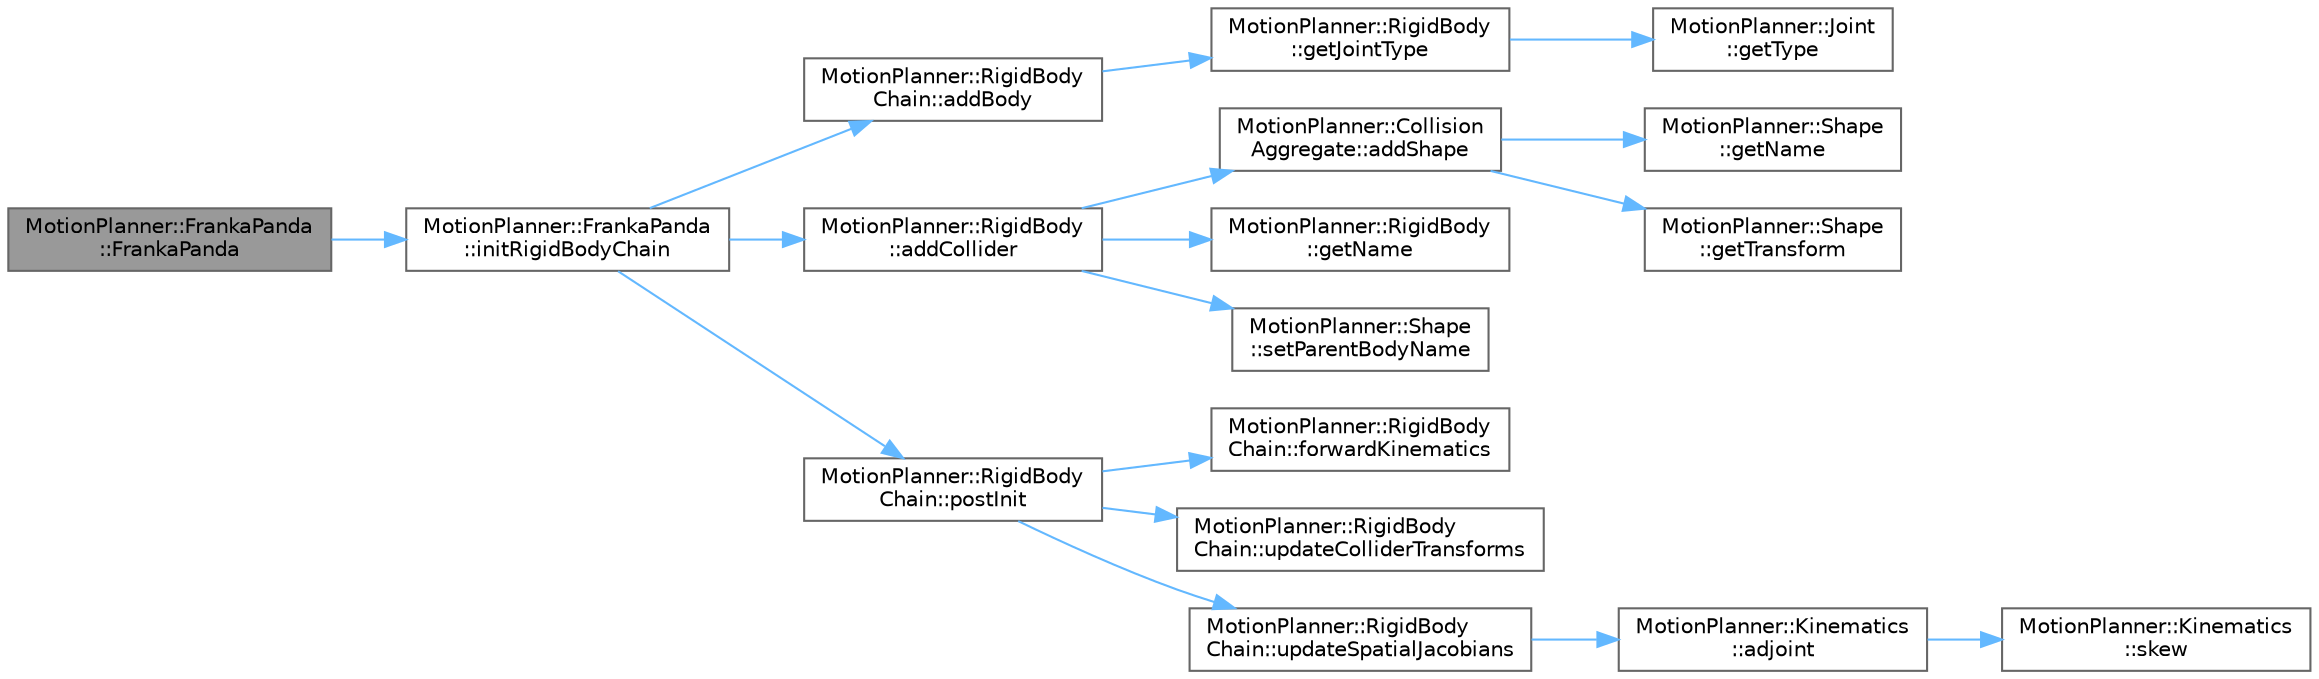 digraph "MotionPlanner::FrankaPanda::FrankaPanda"
{
 // LATEX_PDF_SIZE
  bgcolor="transparent";
  edge [fontname=Helvetica,fontsize=10,labelfontname=Helvetica,labelfontsize=10];
  node [fontname=Helvetica,fontsize=10,shape=box,height=0.2,width=0.4];
  rankdir="LR";
  Node1 [label="MotionPlanner::FrankaPanda\l::FrankaPanda",height=0.2,width=0.4,color="gray40", fillcolor="grey60", style="filled", fontcolor="black",tooltip=" "];
  Node1 -> Node2 [color="steelblue1",style="solid"];
  Node2 [label="MotionPlanner::FrankaPanda\l::initRigidBodyChain",height=0.2,width=0.4,color="grey40", fillcolor="white", style="filled",URL="$class_motion_planner_1_1_franka_panda.html#ad484e778a7dc5083378654a7c3762f79",tooltip=" "];
  Node2 -> Node3 [color="steelblue1",style="solid"];
  Node3 [label="MotionPlanner::RigidBody\lChain::addBody",height=0.2,width=0.4,color="grey40", fillcolor="white", style="filled",URL="$class_motion_planner_1_1_rigid_body_chain.html#a66da511f9af98e17d55abc8d07ba0f4f",tooltip=" "];
  Node3 -> Node4 [color="steelblue1",style="solid"];
  Node4 [label="MotionPlanner::RigidBody\l::getJointType",height=0.2,width=0.4,color="grey40", fillcolor="white", style="filled",URL="$class_motion_planner_1_1_rigid_body.html#aff99f1e37cf0814f875ace5bd3930a83",tooltip=" "];
  Node4 -> Node5 [color="steelblue1",style="solid"];
  Node5 [label="MotionPlanner::Joint\l::getType",height=0.2,width=0.4,color="grey40", fillcolor="white", style="filled",URL="$class_motion_planner_1_1_joint.html#a670c87b83417f2449f9418e0a888a3b3",tooltip=" "];
  Node2 -> Node6 [color="steelblue1",style="solid"];
  Node6 [label="MotionPlanner::RigidBody\l::addCollider",height=0.2,width=0.4,color="grey40", fillcolor="white", style="filled",URL="$class_motion_planner_1_1_rigid_body.html#a7e302dc02c8b9984c651300ab08da726",tooltip=" "];
  Node6 -> Node7 [color="steelblue1",style="solid"];
  Node7 [label="MotionPlanner::Collision\lAggregate::addShape",height=0.2,width=0.4,color="grey40", fillcolor="white", style="filled",URL="$class_motion_planner_1_1_collision_aggregate.html#a9b25860605f8f9ba7b3af811974e0a42",tooltip=" "];
  Node7 -> Node8 [color="steelblue1",style="solid"];
  Node8 [label="MotionPlanner::Shape\l::getName",height=0.2,width=0.4,color="grey40", fillcolor="white", style="filled",URL="$class_motion_planner_1_1_shape.html#acea6c03b9cf5e36c90b60dc79f07cdfd",tooltip=" "];
  Node7 -> Node9 [color="steelblue1",style="solid"];
  Node9 [label="MotionPlanner::Shape\l::getTransform",height=0.2,width=0.4,color="grey40", fillcolor="white", style="filled",URL="$class_motion_planner_1_1_shape.html#a6ac7f2e8a46cde44a20e81e39d138ad9",tooltip=" "];
  Node6 -> Node10 [color="steelblue1",style="solid"];
  Node10 [label="MotionPlanner::RigidBody\l::getName",height=0.2,width=0.4,color="grey40", fillcolor="white", style="filled",URL="$class_motion_planner_1_1_rigid_body.html#a149f7db70062e78a68408e0fff165e19",tooltip=" "];
  Node6 -> Node11 [color="steelblue1",style="solid"];
  Node11 [label="MotionPlanner::Shape\l::setParentBodyName",height=0.2,width=0.4,color="grey40", fillcolor="white", style="filled",URL="$class_motion_planner_1_1_shape.html#a729e731aa0ebf6fac99727497d48526b",tooltip=" "];
  Node2 -> Node12 [color="steelblue1",style="solid"];
  Node12 [label="MotionPlanner::RigidBody\lChain::postInit",height=0.2,width=0.4,color="grey40", fillcolor="white", style="filled",URL="$class_motion_planner_1_1_rigid_body_chain.html#a8b28ad053be712328c6b9499dc7c5e89",tooltip=" "];
  Node12 -> Node13 [color="steelblue1",style="solid"];
  Node13 [label="MotionPlanner::RigidBody\lChain::forwardKinematics",height=0.2,width=0.4,color="grey40", fillcolor="white", style="filled",URL="$class_motion_planner_1_1_rigid_body_chain.html#a5e410c6414b3e2e3cdb8fd1488fa950c",tooltip=" "];
  Node12 -> Node14 [color="steelblue1",style="solid"];
  Node14 [label="MotionPlanner::RigidBody\lChain::updateColliderTransforms",height=0.2,width=0.4,color="grey40", fillcolor="white", style="filled",URL="$class_motion_planner_1_1_rigid_body_chain.html#a2ca3e77fa260169165072774de628206",tooltip=" "];
  Node12 -> Node15 [color="steelblue1",style="solid"];
  Node15 [label="MotionPlanner::RigidBody\lChain::updateSpatialJacobians",height=0.2,width=0.4,color="grey40", fillcolor="white", style="filled",URL="$class_motion_planner_1_1_rigid_body_chain.html#aed9df3426edd5ea9eedbe26883954074",tooltip=" "];
  Node15 -> Node16 [color="steelblue1",style="solid"];
  Node16 [label="MotionPlanner::Kinematics\l::adjoint",height=0.2,width=0.4,color="grey40", fillcolor="white", style="filled",URL="$namespace_motion_planner_1_1_kinematics.html#a64952c9c34bb9e9cc9ba118e1b92894f",tooltip=" "];
  Node16 -> Node17 [color="steelblue1",style="solid"];
  Node17 [label="MotionPlanner::Kinematics\l::skew",height=0.2,width=0.4,color="grey40", fillcolor="white", style="filled",URL="$namespace_motion_planner_1_1_kinematics.html#a35be98501567026badfaa3995595171f",tooltip=" "];
}
